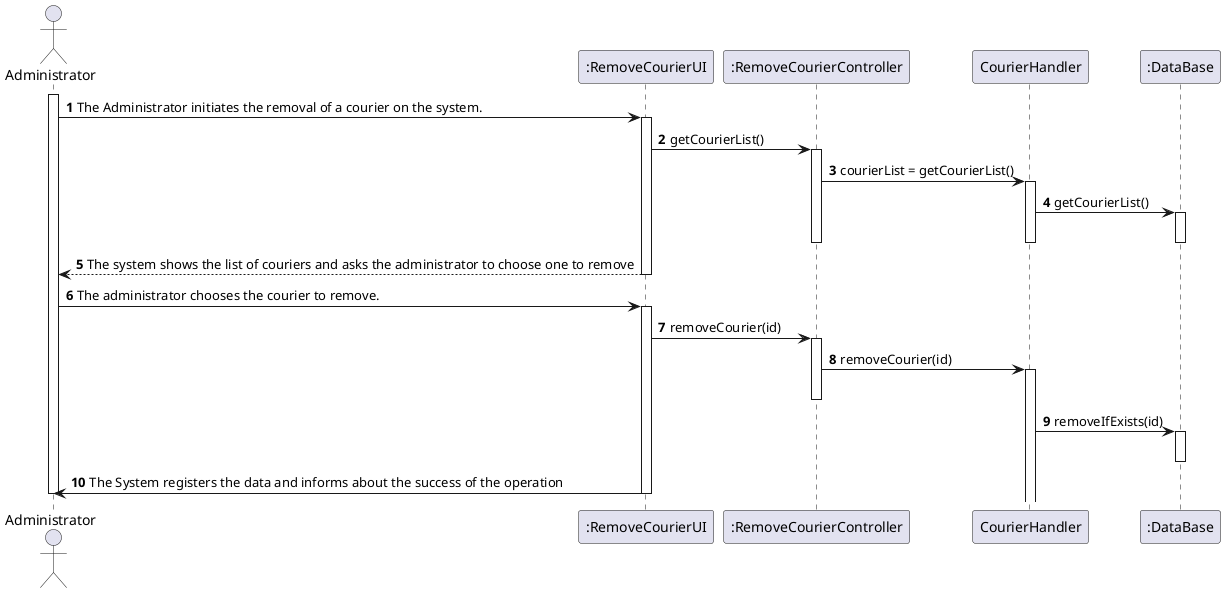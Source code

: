 @startuml
autonumber
'hide footbox
actor "Administrator" as ADM

participant ":RemoveCourierUI" as UI
participant ":RemoveCourierController" as CTRL
participant "CourierHandler" as HANDLER
participant ":DataBase" as DB


activate ADM
ADM -> UI : The Administrator initiates the removal of a courier on the system.
activate UI

UI -> CTRL : getCourierList()
activate CTRL


CTRL -> HANDLER : courierList = getCourierList()
activate HANDLER

HANDLER -> DB : getCourierList()
activate DB
deactivate CTRL
deactivate HANDLER
deactivate DB
UI --> ADM : The system shows the list of couriers and asks the administrator to choose one to remove

deactivate UI

ADM -> UI : The administrator chooses the courier to remove.
activate UI

UI -> CTRL : removeCourier(id)
activate CTRL

CTRL -> HANDLER : removeCourier(id)
activate HANDLER
deactivate CTRL

HANDLER -> DB : removeIfExists(id)
activate DB
deactivate DB



UI -> ADM : The System registers the data and informs about the success of the operation
deactivate UI



deactivate UI
deactivate ADM



@enduml